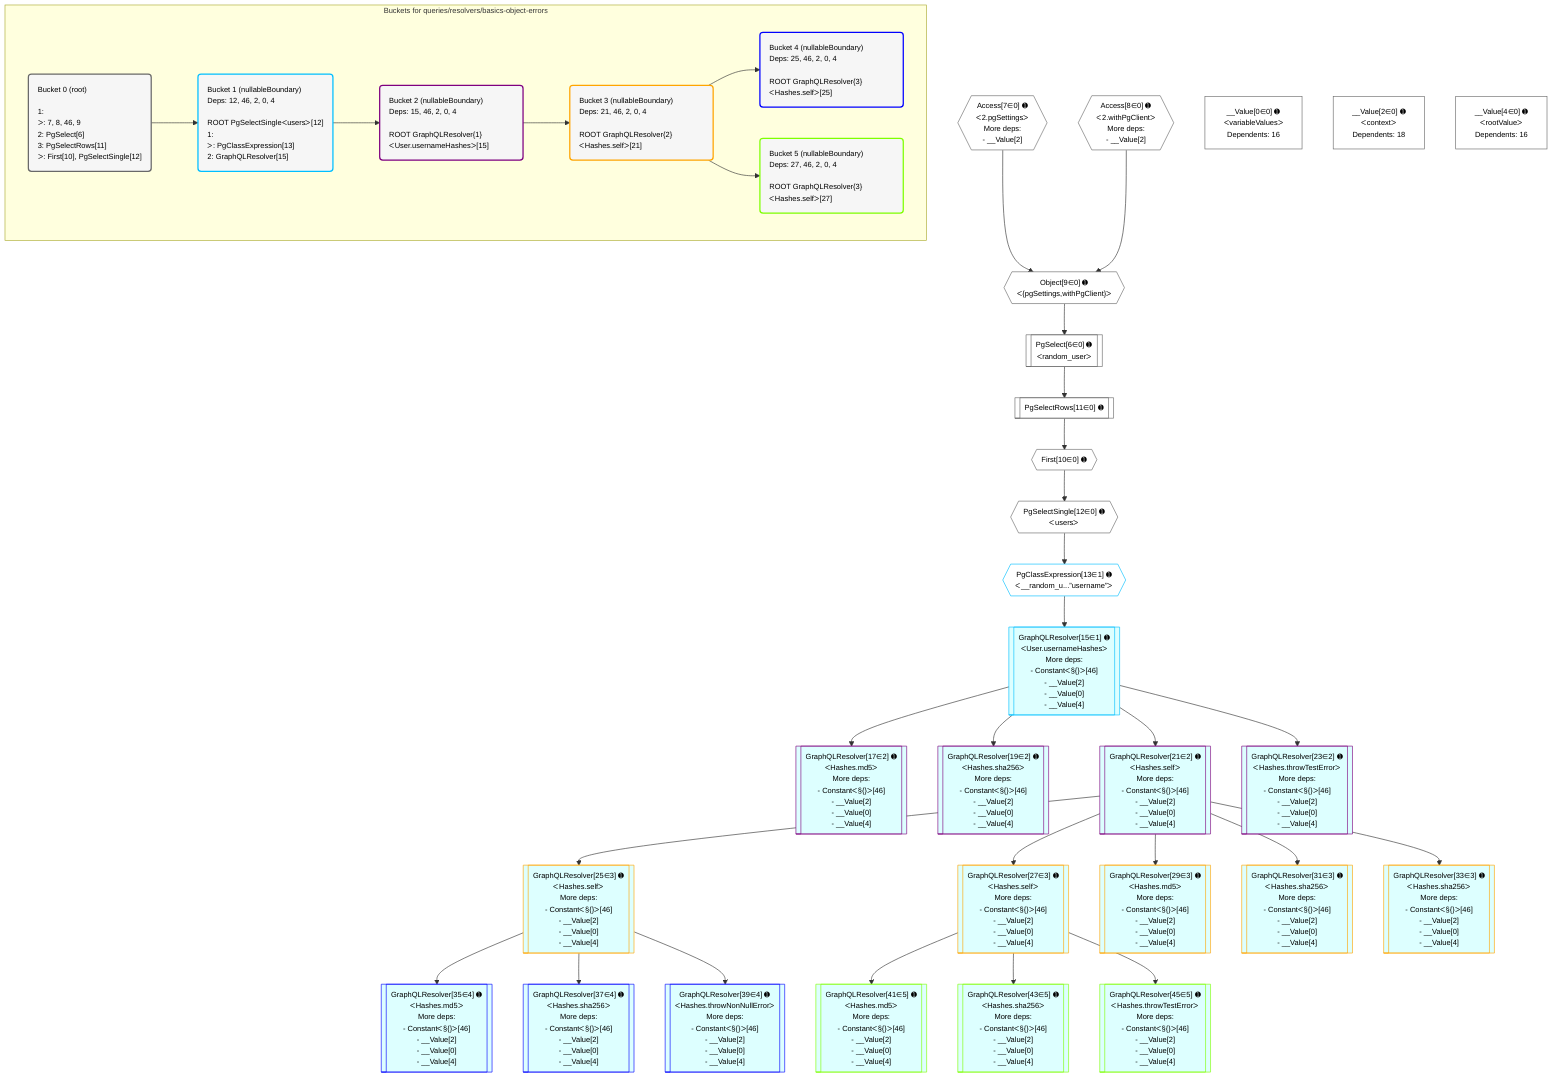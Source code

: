 %%{init: {'themeVariables': { 'fontSize': '12px'}}}%%
graph TD
    classDef path fill:#eee,stroke:#000,color:#000
    classDef plan fill:#fff,stroke-width:1px,color:#000
    classDef itemplan fill:#fff,stroke-width:2px,color:#000
    classDef unbatchedplan fill:#dff,stroke-width:1px,color:#000
    classDef sideeffectplan fill:#fcc,stroke-width:2px,color:#000
    classDef bucket fill:#f6f6f6,color:#000,stroke-width:2px,text-align:left

    subgraph "Buckets for queries/resolvers/basics-object-errors"
    Bucket0("Bucket 0 (root)<br /><br />1: <br />ᐳ: 7, 8, 46, 9<br />2: PgSelect[6]<br />3: PgSelectRows[11]<br />ᐳ: First[10], PgSelectSingle[12]"):::bucket
    Bucket1("Bucket 1 (nullableBoundary)<br />Deps: 12, 46, 2, 0, 4<br /><br />ROOT PgSelectSingleᐸusersᐳ[12]<br />1: <br />ᐳ: PgClassExpression[13]<br />2: GraphQLResolver[15]"):::bucket
    Bucket2("Bucket 2 (nullableBoundary)<br />Deps: 15, 46, 2, 0, 4<br /><br />ROOT GraphQLResolver{1}ᐸUser.usernameHashesᐳ[15]"):::bucket
    Bucket3("Bucket 3 (nullableBoundary)<br />Deps: 21, 46, 2, 0, 4<br /><br />ROOT GraphQLResolver{2}ᐸHashes.selfᐳ[21]"):::bucket
    Bucket4("Bucket 4 (nullableBoundary)<br />Deps: 25, 46, 2, 0, 4<br /><br />ROOT GraphQLResolver{3}ᐸHashes.selfᐳ[25]"):::bucket
    Bucket5("Bucket 5 (nullableBoundary)<br />Deps: 27, 46, 2, 0, 4<br /><br />ROOT GraphQLResolver{3}ᐸHashes.selfᐳ[27]"):::bucket
    end
    Bucket0 --> Bucket1
    Bucket1 --> Bucket2
    Bucket2 --> Bucket3
    Bucket3 --> Bucket4 & Bucket5

    %% plan dependencies
    Object9{{"Object[9∈0] ➊<br />ᐸ{pgSettings,withPgClient}ᐳ"}}:::plan
    Access7{{"Access[7∈0] ➊<br />ᐸ2.pgSettingsᐳ<br />More deps:<br />- __Value[2]"}}:::plan
    Access8{{"Access[8∈0] ➊<br />ᐸ2.withPgClientᐳ<br />More deps:<br />- __Value[2]"}}:::plan
    Access7 & Access8 --> Object9
    PgSelect6[["PgSelect[6∈0] ➊<br />ᐸrandom_userᐳ"]]:::plan
    Object9 --> PgSelect6
    First10{{"First[10∈0] ➊"}}:::plan
    PgSelectRows11[["PgSelectRows[11∈0] ➊"]]:::plan
    PgSelectRows11 --> First10
    PgSelect6 --> PgSelectRows11
    PgSelectSingle12{{"PgSelectSingle[12∈0] ➊<br />ᐸusersᐳ"}}:::plan
    First10 --> PgSelectSingle12
    __Value0["__Value[0∈0] ➊<br />ᐸvariableValuesᐳ<br />Dependents: 16"]:::plan
    __Value2["__Value[2∈0] ➊<br />ᐸcontextᐳ<br />Dependents: 18"]:::plan
    __Value4["__Value[4∈0] ➊<br />ᐸrootValueᐳ<br />Dependents: 16"]:::plan
    GraphQLResolver15[["GraphQLResolver[15∈1] ➊<br />ᐸUser.usernameHashesᐳ<br />More deps:<br />- Constantᐸ§{}ᐳ[46]<br />- __Value[2]<br />- __Value[0]<br />- __Value[4]"]]:::unbatchedplan
    PgClassExpression13{{"PgClassExpression[13∈1] ➊<br />ᐸ__random_u...”username”ᐳ"}}:::plan
    PgClassExpression13 --> GraphQLResolver15
    PgSelectSingle12 --> PgClassExpression13
    GraphQLResolver17[["GraphQLResolver[17∈2] ➊<br />ᐸHashes.md5ᐳ<br />More deps:<br />- Constantᐸ§{}ᐳ[46]<br />- __Value[2]<br />- __Value[0]<br />- __Value[4]"]]:::unbatchedplan
    GraphQLResolver15 --> GraphQLResolver17
    GraphQLResolver19[["GraphQLResolver[19∈2] ➊<br />ᐸHashes.sha256ᐳ<br />More deps:<br />- Constantᐸ§{}ᐳ[46]<br />- __Value[2]<br />- __Value[0]<br />- __Value[4]"]]:::unbatchedplan
    GraphQLResolver15 --> GraphQLResolver19
    GraphQLResolver21[["GraphQLResolver[21∈2] ➊<br />ᐸHashes.selfᐳ<br />More deps:<br />- Constantᐸ§{}ᐳ[46]<br />- __Value[2]<br />- __Value[0]<br />- __Value[4]"]]:::unbatchedplan
    GraphQLResolver15 --> GraphQLResolver21
    GraphQLResolver23[["GraphQLResolver[23∈2] ➊<br />ᐸHashes.throwTestErrorᐳ<br />More deps:<br />- Constantᐸ§{}ᐳ[46]<br />- __Value[2]<br />- __Value[0]<br />- __Value[4]"]]:::unbatchedplan
    GraphQLResolver15 --> GraphQLResolver23
    GraphQLResolver25[["GraphQLResolver[25∈3] ➊<br />ᐸHashes.selfᐳ<br />More deps:<br />- Constantᐸ§{}ᐳ[46]<br />- __Value[2]<br />- __Value[0]<br />- __Value[4]"]]:::unbatchedplan
    GraphQLResolver21 --> GraphQLResolver25
    GraphQLResolver27[["GraphQLResolver[27∈3] ➊<br />ᐸHashes.selfᐳ<br />More deps:<br />- Constantᐸ§{}ᐳ[46]<br />- __Value[2]<br />- __Value[0]<br />- __Value[4]"]]:::unbatchedplan
    GraphQLResolver21 --> GraphQLResolver27
    GraphQLResolver29[["GraphQLResolver[29∈3] ➊<br />ᐸHashes.md5ᐳ<br />More deps:<br />- Constantᐸ§{}ᐳ[46]<br />- __Value[2]<br />- __Value[0]<br />- __Value[4]"]]:::unbatchedplan
    GraphQLResolver21 --> GraphQLResolver29
    GraphQLResolver31[["GraphQLResolver[31∈3] ➊<br />ᐸHashes.sha256ᐳ<br />More deps:<br />- Constantᐸ§{}ᐳ[46]<br />- __Value[2]<br />- __Value[0]<br />- __Value[4]"]]:::unbatchedplan
    GraphQLResolver21 --> GraphQLResolver31
    GraphQLResolver33[["GraphQLResolver[33∈3] ➊<br />ᐸHashes.sha256ᐳ<br />More deps:<br />- Constantᐸ§{}ᐳ[46]<br />- __Value[2]<br />- __Value[0]<br />- __Value[4]"]]:::unbatchedplan
    GraphQLResolver21 --> GraphQLResolver33
    GraphQLResolver35[["GraphQLResolver[35∈4] ➊<br />ᐸHashes.md5ᐳ<br />More deps:<br />- Constantᐸ§{}ᐳ[46]<br />- __Value[2]<br />- __Value[0]<br />- __Value[4]"]]:::unbatchedplan
    GraphQLResolver25 --> GraphQLResolver35
    GraphQLResolver37[["GraphQLResolver[37∈4] ➊<br />ᐸHashes.sha256ᐳ<br />More deps:<br />- Constantᐸ§{}ᐳ[46]<br />- __Value[2]<br />- __Value[0]<br />- __Value[4]"]]:::unbatchedplan
    GraphQLResolver25 --> GraphQLResolver37
    GraphQLResolver39[["GraphQLResolver[39∈4] ➊<br />ᐸHashes.throwNonNullErrorᐳ<br />More deps:<br />- Constantᐸ§{}ᐳ[46]<br />- __Value[2]<br />- __Value[0]<br />- __Value[4]"]]:::unbatchedplan
    GraphQLResolver25 --> GraphQLResolver39
    GraphQLResolver41[["GraphQLResolver[41∈5] ➊<br />ᐸHashes.md5ᐳ<br />More deps:<br />- Constantᐸ§{}ᐳ[46]<br />- __Value[2]<br />- __Value[0]<br />- __Value[4]"]]:::unbatchedplan
    GraphQLResolver27 --> GraphQLResolver41
    GraphQLResolver43[["GraphQLResolver[43∈5] ➊<br />ᐸHashes.sha256ᐳ<br />More deps:<br />- Constantᐸ§{}ᐳ[46]<br />- __Value[2]<br />- __Value[0]<br />- __Value[4]"]]:::unbatchedplan
    GraphQLResolver27 --> GraphQLResolver43
    GraphQLResolver45[["GraphQLResolver[45∈5] ➊<br />ᐸHashes.throwTestErrorᐳ<br />More deps:<br />- Constantᐸ§{}ᐳ[46]<br />- __Value[2]<br />- __Value[0]<br />- __Value[4]"]]:::unbatchedplan
    GraphQLResolver27 --> GraphQLResolver45

    %% define steps
    classDef bucket0 stroke:#696969
    class Bucket0,__Value0,__Value2,__Value4,PgSelect6,Access7,Access8,Object9,First10,PgSelectRows11,PgSelectSingle12 bucket0
    classDef bucket1 stroke:#00bfff
    class Bucket1,PgClassExpression13,GraphQLResolver15 bucket1
    classDef bucket2 stroke:#7f007f
    class Bucket2,GraphQLResolver17,GraphQLResolver19,GraphQLResolver21,GraphQLResolver23 bucket2
    classDef bucket3 stroke:#ffa500
    class Bucket3,GraphQLResolver25,GraphQLResolver27,GraphQLResolver29,GraphQLResolver31,GraphQLResolver33 bucket3
    classDef bucket4 stroke:#0000ff
    class Bucket4,GraphQLResolver35,GraphQLResolver37,GraphQLResolver39 bucket4
    classDef bucket5 stroke:#7fff00
    class Bucket5,GraphQLResolver41,GraphQLResolver43,GraphQLResolver45 bucket5